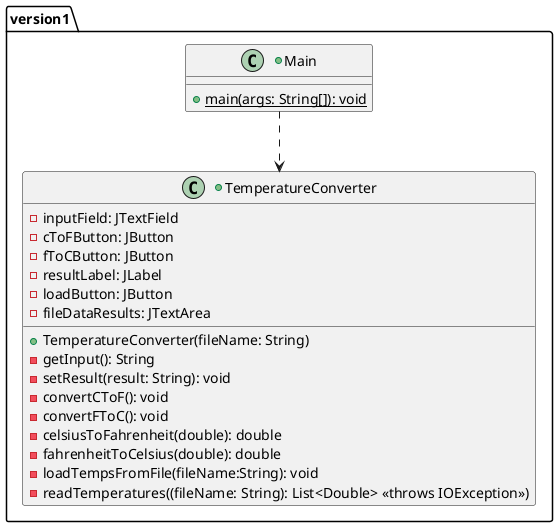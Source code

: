@startuml
package version1
{
    +class Main
    {
        +{static} main(args: String[]): void
    }

    +class TemperatureConverter
    {
        -inputField: JTextField
        -cToFButton: JButton
        -fToCButton: JButton
        -resultLabel: JLabel
        -loadButton: JButton
        -fileDataResults: JTextArea

        +TemperatureConverter(fileName: String)
        -getInput(): String
        -setResult(result: String): void
        -convertCToF(): void
        -convertFToC(): void
        -celsiusToFahrenheit(double): double
        -fahrenheitToCelsius(double): double
        -loadTempsFromFile(fileName:String): void
        -readTemperatures((fileName: String): List<Double> <<throws IOException>>)
    }
}

Main ..> TemperatureConverter
@enduml